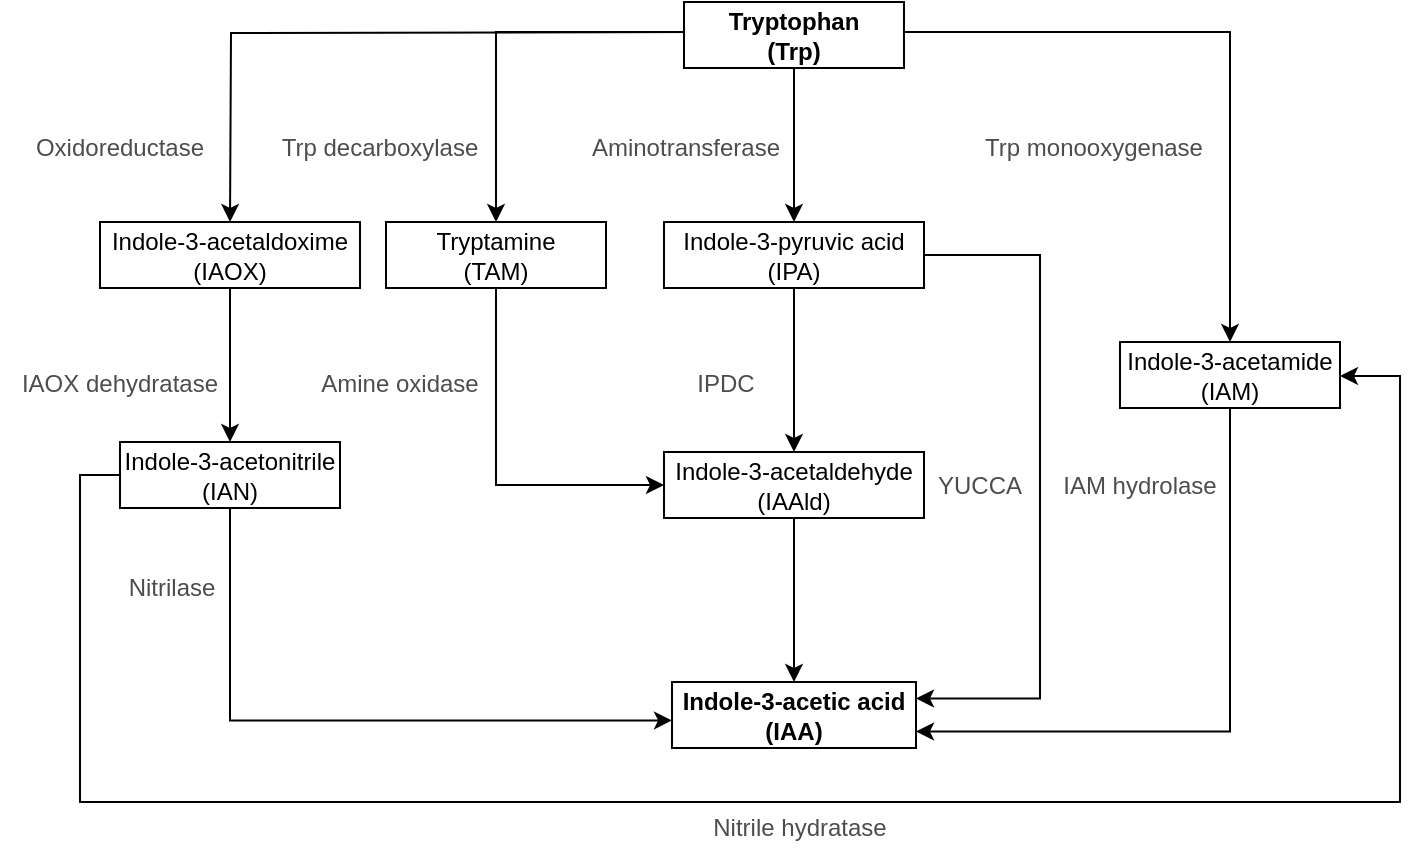 <mxfile version="23.1.5" type="device">
  <diagram id="815qKGOkGFS05UaZDFHD" name="第 1 页">
    <mxGraphModel dx="1418" dy="820" grid="1" gridSize="10" guides="1" tooltips="1" connect="1" arrows="1" fold="1" page="1" pageScale="1" pageWidth="827" pageHeight="1169" math="0" shadow="0">
      <root>
        <mxCell id="0" />
        <mxCell id="1" parent="0" />
        <mxCell id="1bu_Jafku8_IqMxfICmf-7" style="edgeStyle=orthogonalEdgeStyle;rounded=0;orthogonalLoop=1;jettySize=auto;html=1;exitX=0.5;exitY=1;exitDx=0;exitDy=0;entryX=0.5;entryY=0;entryDx=0;entryDy=0;" parent="1" target="1bu_Jafku8_IqMxfICmf-5" edge="1">
          <mxGeometry relative="1" as="geometry">
            <mxPoint x="531" y="140" as="sourcePoint" />
            <Array as="points">
              <mxPoint x="531" y="125" />
              <mxPoint x="695" y="125" />
            </Array>
          </mxGeometry>
        </mxCell>
        <mxCell id="1bu_Jafku8_IqMxfICmf-14" style="edgeStyle=orthogonalEdgeStyle;rounded=0;orthogonalLoop=1;jettySize=auto;html=1;exitX=0.5;exitY=1;exitDx=0;exitDy=0;entryX=0.5;entryY=0;entryDx=0;entryDy=0;" parent="1" source="1bu_Jafku8_IqMxfICmf-1" target="1bu_Jafku8_IqMxfICmf-13" edge="1">
          <mxGeometry relative="1" as="geometry" />
        </mxCell>
        <mxCell id="1bu_Jafku8_IqMxfICmf-37" style="edgeStyle=orthogonalEdgeStyle;rounded=0;orthogonalLoop=1;jettySize=auto;html=1;fontColor=#3333FF;" parent="1" source="1bu_Jafku8_IqMxfICmf-1" target="1bu_Jafku8_IqMxfICmf-36" edge="1">
          <mxGeometry relative="1" as="geometry">
            <Array as="points">
              <mxPoint x="328" y="125" />
            </Array>
          </mxGeometry>
        </mxCell>
        <mxCell id="1bu_Jafku8_IqMxfICmf-41" style="edgeStyle=orthogonalEdgeStyle;rounded=0;orthogonalLoop=1;jettySize=auto;html=1;exitX=0;exitY=0.5;exitDx=0;exitDy=0;fontColor=#3333FF;" parent="1" edge="1">
          <mxGeometry relative="1" as="geometry">
            <mxPoint x="429" y="125" as="sourcePoint" />
            <mxPoint x="195.007" y="220" as="targetPoint" />
          </mxGeometry>
        </mxCell>
        <mxCell id="1bu_Jafku8_IqMxfICmf-1" value="&lt;b&gt;Tryptophan&lt;br&gt;(Trp)&lt;/b&gt;" style="rounded=0;whiteSpace=wrap;html=1;" parent="1" vertex="1">
          <mxGeometry x="422" y="110" width="110" height="33" as="geometry" />
        </mxCell>
        <mxCell id="1bu_Jafku8_IqMxfICmf-3" value="&lt;b&gt;Indole-3-acetic acid&lt;br&gt;(IAA)&lt;/b&gt;" style="rounded=0;whiteSpace=wrap;html=1;" parent="1" vertex="1">
          <mxGeometry x="416" y="450" width="122" height="33" as="geometry" />
        </mxCell>
        <mxCell id="1bu_Jafku8_IqMxfICmf-44" style="edgeStyle=orthogonalEdgeStyle;rounded=0;orthogonalLoop=1;jettySize=auto;html=1;exitX=0.5;exitY=1;exitDx=0;exitDy=0;fontColor=#3333FF;" parent="1" source="1bu_Jafku8_IqMxfICmf-4" target="1bu_Jafku8_IqMxfICmf-43" edge="1">
          <mxGeometry relative="1" as="geometry" />
        </mxCell>
        <mxCell id="1bu_Jafku8_IqMxfICmf-4" value="Indole-3-acetaldoxime &lt;br&gt;(IAOX)" style="rounded=0;whiteSpace=wrap;html=1;" parent="1" vertex="1">
          <mxGeometry x="130" y="220" width="130" height="33" as="geometry" />
        </mxCell>
        <mxCell id="3EwBPEEV1gNSPiPJoF6L-1" style="edgeStyle=orthogonalEdgeStyle;rounded=0;orthogonalLoop=1;jettySize=auto;html=1;exitX=0.5;exitY=1;exitDx=0;exitDy=0;entryX=1;entryY=0.75;entryDx=0;entryDy=0;" parent="1" source="1bu_Jafku8_IqMxfICmf-5" target="1bu_Jafku8_IqMxfICmf-3" edge="1">
          <mxGeometry relative="1" as="geometry">
            <mxPoint x="539" y="474.75" as="targetPoint" />
          </mxGeometry>
        </mxCell>
        <mxCell id="1bu_Jafku8_IqMxfICmf-5" value="Indole-3-acetamide&lt;br&gt;(IAM)" style="rounded=0;whiteSpace=wrap;html=1;" parent="1" vertex="1">
          <mxGeometry x="640" y="280" width="110" height="33" as="geometry" />
        </mxCell>
        <mxCell id="1bu_Jafku8_IqMxfICmf-16" style="edgeStyle=orthogonalEdgeStyle;rounded=0;orthogonalLoop=1;jettySize=auto;html=1;" parent="1" source="1bu_Jafku8_IqMxfICmf-12" target="1bu_Jafku8_IqMxfICmf-3" edge="1">
          <mxGeometry relative="1" as="geometry" />
        </mxCell>
        <mxCell id="1bu_Jafku8_IqMxfICmf-12" value="Indole-3-acetaldehyde&lt;br&gt;(IAAld)" style="rounded=0;whiteSpace=wrap;html=1;" parent="1" vertex="1">
          <mxGeometry x="412" y="335" width="130" height="33" as="geometry" />
        </mxCell>
        <mxCell id="1bu_Jafku8_IqMxfICmf-15" style="edgeStyle=orthogonalEdgeStyle;rounded=0;orthogonalLoop=1;jettySize=auto;html=1;exitX=0.5;exitY=1;exitDx=0;exitDy=0;" parent="1" source="1bu_Jafku8_IqMxfICmf-13" target="1bu_Jafku8_IqMxfICmf-12" edge="1">
          <mxGeometry relative="1" as="geometry" />
        </mxCell>
        <mxCell id="3EwBPEEV1gNSPiPJoF6L-2" style="edgeStyle=orthogonalEdgeStyle;rounded=0;orthogonalLoop=1;jettySize=auto;html=1;exitX=1;exitY=0.5;exitDx=0;exitDy=0;entryX=1;entryY=0.25;entryDx=0;entryDy=0;" parent="1" source="1bu_Jafku8_IqMxfICmf-13" target="1bu_Jafku8_IqMxfICmf-3" edge="1">
          <mxGeometry relative="1" as="geometry">
            <mxPoint x="549" y="236.5" as="sourcePoint" />
            <mxPoint x="539" y="458.25" as="targetPoint" />
            <Array as="points">
              <mxPoint x="600" y="237" />
              <mxPoint x="600" y="458" />
            </Array>
          </mxGeometry>
        </mxCell>
        <mxCell id="1bu_Jafku8_IqMxfICmf-13" value="Indole-3-pyruvic acid (IPA)" style="rounded=0;whiteSpace=wrap;html=1;" parent="1" vertex="1">
          <mxGeometry x="412" y="220" width="130" height="33" as="geometry" />
        </mxCell>
        <mxCell id="1bu_Jafku8_IqMxfICmf-38" style="edgeStyle=orthogonalEdgeStyle;rounded=0;orthogonalLoop=1;jettySize=auto;html=1;exitX=0.5;exitY=1;exitDx=0;exitDy=0;entryX=0;entryY=0.5;entryDx=0;entryDy=0;fontColor=#3333FF;" parent="1" source="1bu_Jafku8_IqMxfICmf-36" target="1bu_Jafku8_IqMxfICmf-12" edge="1">
          <mxGeometry relative="1" as="geometry" />
        </mxCell>
        <mxCell id="1bu_Jafku8_IqMxfICmf-36" value="Tryptamine&lt;br&gt;(TAM)" style="rounded=0;whiteSpace=wrap;html=1;" parent="1" vertex="1">
          <mxGeometry x="273" y="220" width="110" height="33" as="geometry" />
        </mxCell>
        <mxCell id="3EwBPEEV1gNSPiPJoF6L-17" style="edgeStyle=orthogonalEdgeStyle;rounded=0;orthogonalLoop=1;jettySize=auto;html=1;exitX=0;exitY=0.5;exitDx=0;exitDy=0;entryX=1;entryY=0.5;entryDx=0;entryDy=0;" parent="1" source="1bu_Jafku8_IqMxfICmf-43" target="1bu_Jafku8_IqMxfICmf-5" edge="1">
          <mxGeometry relative="1" as="geometry">
            <mxPoint x="760" y="290" as="targetPoint" />
            <Array as="points">
              <mxPoint x="120" y="347" />
              <mxPoint x="120" y="510" />
              <mxPoint x="780" y="510" />
              <mxPoint x="780" y="297" />
              <mxPoint x="750" y="297" />
            </Array>
          </mxGeometry>
        </mxCell>
        <mxCell id="1bu_Jafku8_IqMxfICmf-43" value="Indole-3-acetonitrile&lt;br&gt;(IAN)" style="rounded=0;whiteSpace=wrap;html=1;" parent="1" vertex="1">
          <mxGeometry x="140" y="330" width="110" height="33" as="geometry" />
        </mxCell>
        <mxCell id="3EwBPEEV1gNSPiPJoF6L-3" value="&lt;font color=&quot;#4d4d4d&quot;&gt;Aminotransferase&lt;/font&gt;" style="rounded=0;whiteSpace=wrap;html=1;fillColor=none;strokeColor=none;" parent="1" vertex="1">
          <mxGeometry x="363" y="170" width="120" height="25" as="geometry" />
        </mxCell>
        <mxCell id="3EwBPEEV1gNSPiPJoF6L-4" value="&lt;font color=&quot;#4d4d4d&quot;&gt;Trp monooxygenase&lt;/font&gt;" style="rounded=0;whiteSpace=wrap;html=1;fillColor=none;strokeColor=none;" parent="1" vertex="1">
          <mxGeometry x="567" y="170" width="120" height="25" as="geometry" />
        </mxCell>
        <mxCell id="3EwBPEEV1gNSPiPJoF6L-5" value="&lt;font color=&quot;#4d4d4d&quot;&gt;Trp decarboxylase&lt;/font&gt;" style="rounded=0;whiteSpace=wrap;html=1;fillColor=none;strokeColor=none;" parent="1" vertex="1">
          <mxGeometry x="210" y="170" width="120" height="25" as="geometry" />
        </mxCell>
        <mxCell id="3EwBPEEV1gNSPiPJoF6L-6" value="&lt;font color=&quot;#4d4d4d&quot;&gt;Oxidoreductase&lt;/font&gt;" style="rounded=0;whiteSpace=wrap;html=1;fillColor=none;strokeColor=none;" parent="1" vertex="1">
          <mxGeometry x="80" y="170" width="120" height="25" as="geometry" />
        </mxCell>
        <mxCell id="3EwBPEEV1gNSPiPJoF6L-7" value="&lt;font color=&quot;#4d4d4d&quot;&gt;IAOX dehydratase&lt;/font&gt;" style="rounded=0;whiteSpace=wrap;html=1;fillColor=none;strokeColor=none;" parent="1" vertex="1">
          <mxGeometry x="80" y="288" width="120" height="25" as="geometry" />
        </mxCell>
        <mxCell id="3EwBPEEV1gNSPiPJoF6L-8" value="&lt;font color=&quot;#4d4d4d&quot;&gt;Nitrilase&lt;/font&gt;" style="rounded=0;whiteSpace=wrap;html=1;fillColor=none;strokeColor=none;" parent="1" vertex="1">
          <mxGeometry x="126" y="390" width="80" height="25" as="geometry" />
        </mxCell>
        <mxCell id="3EwBPEEV1gNSPiPJoF6L-10" style="edgeStyle=orthogonalEdgeStyle;rounded=0;orthogonalLoop=1;jettySize=auto;html=1;exitX=0.5;exitY=1;exitDx=0;exitDy=0;entryX=0;entryY=0.582;entryDx=0;entryDy=0;entryPerimeter=0;" parent="1" source="1bu_Jafku8_IqMxfICmf-43" target="1bu_Jafku8_IqMxfICmf-3" edge="1">
          <mxGeometry relative="1" as="geometry" />
        </mxCell>
        <mxCell id="3EwBPEEV1gNSPiPJoF6L-11" value="&lt;font color=&quot;#4d4d4d&quot;&gt;Nitrile hydratase&lt;/font&gt;" style="rounded=0;whiteSpace=wrap;html=1;fillColor=none;strokeColor=none;" parent="1" vertex="1">
          <mxGeometry x="430" y="510" width="100" height="25" as="geometry" />
        </mxCell>
        <mxCell id="3EwBPEEV1gNSPiPJoF6L-12" value="&lt;font color=&quot;#4d4d4d&quot;&gt;IAM hydrolase&lt;/font&gt;" style="rounded=0;whiteSpace=wrap;html=1;fillColor=none;strokeColor=none;" parent="1" vertex="1">
          <mxGeometry x="590" y="339" width="120" height="25" as="geometry" />
        </mxCell>
        <mxCell id="3EwBPEEV1gNSPiPJoF6L-13" value="&lt;font color=&quot;#4d4d4d&quot;&gt;YUCCA&lt;/font&gt;" style="rounded=0;whiteSpace=wrap;html=1;fillColor=none;strokeColor=none;" parent="1" vertex="1">
          <mxGeometry x="510" y="339" width="120" height="25" as="geometry" />
        </mxCell>
        <mxCell id="3EwBPEEV1gNSPiPJoF6L-15" value="&lt;font color=&quot;#4d4d4d&quot;&gt;IPDC&lt;/font&gt;" style="rounded=0;whiteSpace=wrap;html=1;fillColor=none;strokeColor=none;" parent="1" vertex="1">
          <mxGeometry x="383" y="288" width="120" height="25" as="geometry" />
        </mxCell>
        <mxCell id="3EwBPEEV1gNSPiPJoF6L-16" value="&lt;font color=&quot;#4d4d4d&quot;&gt;Amine oxidase&lt;/font&gt;" style="rounded=0;whiteSpace=wrap;html=1;fillColor=none;strokeColor=none;" parent="1" vertex="1">
          <mxGeometry x="220" y="288" width="120" height="25" as="geometry" />
        </mxCell>
      </root>
    </mxGraphModel>
  </diagram>
</mxfile>
